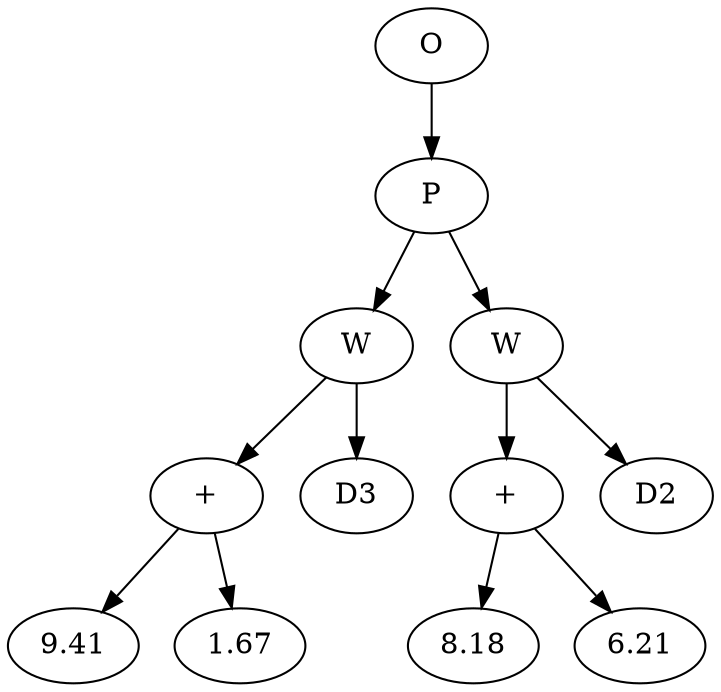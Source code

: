 // Tree
digraph {
	3593795 [label=O]
	3593796 [label=P]
	3593795 -> 3593796
	3593797 [label=W]
	3593796 -> 3593797
	3593798 [label="+"]
	3593797 -> 3593798
	3593799 [label=9.41]
	3593798 -> 3593799
	3593800 [label=1.67]
	3593798 -> 3593800
	3593801 [label=D3]
	3593797 -> 3593801
	3593802 [label=W]
	3593796 -> 3593802
	3593803 [label="+"]
	3593802 -> 3593803
	3593804 [label=8.18]
	3593803 -> 3593804
	3593805 [label=6.21]
	3593803 -> 3593805
	3593806 [label=D2]
	3593802 -> 3593806
}
